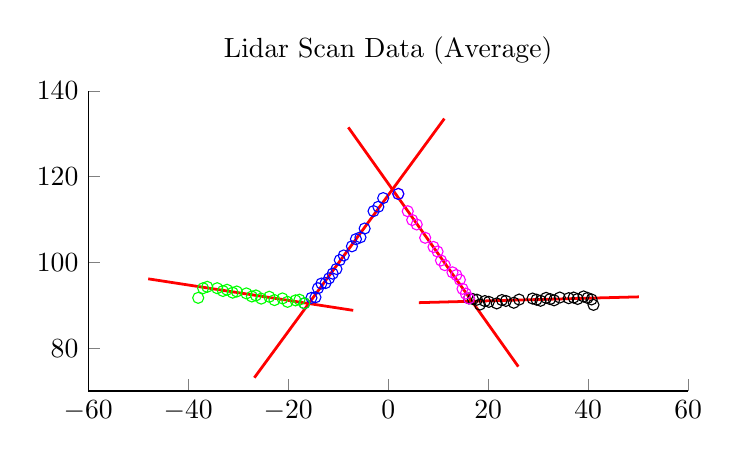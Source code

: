 % This file was created by matlab2tikz v0.4.0.
% Copyright (c) 2008--2013, Nico Schlömer <nico.schloemer@gmail.com>
% All rights reserved.
% 
% The latest updates can be retrieved from
%   http://www.mathworks.com/matlabcentral/fileexchange/22022-matlab2tikz
% where you can also make suggestions and rate matlab2tikz.
% 
% 
% 

% defining custom colors
\definecolor{mycolor1}{rgb}{1,0,1}%

\begin{tikzpicture}

\begin{axis}[%
width=3.0in,
height=1.5in,
unbounded coords=jump,
scale only axis,
xmin=-60,
xmax=60,
ymin=70,
ymax=140,
title={Lidar Scan Data (Average)},
axis x line*=bottom,
axis y line*=left
]
\addplot [
color=black,
only marks,
mark=o,
mark options={solid},
forget plot
]
table[row sep=crcr]{
41.055 90.086\\
40.674 91.355\\
39.875 91.706\\
39.073 92.05\\
37.886 91.464\\
37.086 91.791\\
36.1 91.646\\
34.32 91.794\\
33.176 91.15\\
32.379 91.436\\
31.58 91.715\\
30.461 91.039\\
29.666 91.301\\
28.868 91.557\\
26.186 91.32\\
25.12 90.581\\
23.536 91.006\\
22.741 91.208\\
21.71 90.43\\
20.129 90.796\\
19.336 90.968\\
18.342 90.153\\
17.745 91.291\\
16.948 91.443\\
16.149 91.587\\
};
\addplot [
color=mycolor1,
only marks,
mark=o,
mark options={solid},
forget plot
]
table[row sep=crcr]{
16.149 91.587\\
15.514 92.711\\
14.861 93.83\\
14.338 95.935\\
13.639 97.046\\
12.859 97.674\\
11.32 99.357\\
10.557 100.447\\
9.872 102.526\\
9.064 103.604\\
7.394 105.742\\
5.705 108.851\\
4.798 109.895\\
3.909 111.932\\
2.024 115.982\\
};
\addplot [
color=blue,
only marks,
mark=o,
mark options={solid},
forget plot
]
table[row sep=crcr]{
2.024 115.982\\
};
\addplot [
color=blue,
only marks,
mark=o,
mark options={solid},
forget plot
]
table[row sep=crcr]{
-1.004 114.996\\
-1.972 112.983\\
-2.932 111.962\\
-4.711 107.897\\
-5.548 105.855\\
-6.448 105.424\\
-7.255 103.747\\
-8.89 101.612\\
-9.68 100.535\\
-10.348 98.458\\
-11.094 97.37\\
-11.821 96.277\\
-12.531 95.179\\
-13.361 95.066\\
-14.042 93.957\\
-14.548 91.855\\
-15.349 91.725\\
-16.766 90.459\\
};
\addplot [
color=green,
only marks,
mark=o,
mark options={solid},
forget plot
]
table[row sep=crcr]{
-16.766 90.459\\
-17.745 91.291\\
-18.541 91.133\\
-20.129 90.796\\
-21.145 91.591\\
-22.741 91.208\\
-23.786 91.974\\
-25.388 91.545\\
-26.461 92.281\\
-27.265 92.047\\
-28.36 92.762\\
-30.284 93.204\\
-31.096 92.936\\
-32.231 93.606\\
-33.047 93.322\\
-34.202 93.969\\
-36.195 94.292\\
-37.017 93.972\\
-37.995 91.728\\
};
\addplot [
color=red,
solid,
line width=1.0pt,
forget plot
]
table[row sep=crcr]{
6.149 90.601\\
7.149 90.632\\
8.149 90.663\\
9.149 90.694\\
10.149 90.724\\
11.149 90.755\\
12.149 90.786\\
13.149 90.817\\
14.149 90.848\\
15.149 90.878\\
16.149 90.909\\
17.149 90.94\\
18.149 90.971\\
19.149 91.002\\
20.149 91.032\\
21.149 91.063\\
22.149 91.094\\
23.149 91.125\\
24.149 91.156\\
25.149 91.186\\
26.149 91.217\\
27.149 91.248\\
28.149 91.279\\
29.149 91.31\\
30.149 91.34\\
31.149 91.371\\
32.149 91.402\\
33.149 91.433\\
34.149 91.464\\
35.149 91.494\\
36.149 91.525\\
37.149 91.556\\
38.149 91.587\\
39.149 91.618\\
40.149 91.648\\
41.149 91.679\\
42.149 91.71\\
43.149 91.741\\
44.149 91.772\\
45.149 91.802\\
46.149 91.833\\
47.149 91.864\\
48.149 91.895\\
49.149 91.926\\
50.149 91.957\\
};
\addplot [
color=red,
solid,
line width=1.0pt,
forget plot
]
table[row sep=crcr]{
-7.976 131.501\\
-6.976 129.859\\
-5.976 128.217\\
-4.976 126.575\\
-3.976 124.934\\
-2.976 123.292\\
-1.976 121.65\\
-0.976 120.009\\
0.024 118.367\\
1.024 116.725\\
2.024 115.083\\
3.024 113.442\\
4.024 111.8\\
5.024 110.158\\
6.024 108.517\\
7.024 106.875\\
8.024 105.233\\
9.024 103.591\\
10.024 101.95\\
11.024 100.308\\
12.024 98.666\\
13.024 97.024\\
14.024 95.383\\
15.024 93.741\\
16.024 92.099\\
17.024 90.458\\
18.024 88.816\\
19.024 87.174\\
20.024 85.532\\
21.024 83.891\\
22.024 82.249\\
23.024 80.607\\
24.024 78.966\\
25.024 77.324\\
26.024 75.682\\
};
\addplot [
color=red,
solid,
line width=1.0pt,
forget plot
]
table[row sep=crcr]{
-26.766 73.089\\
-25.766 74.68\\
-24.766 76.271\\
-23.766 77.861\\
-22.766 79.452\\
-21.766 81.043\\
-20.766 82.634\\
-19.766 84.225\\
-18.766 85.816\\
-17.766 87.406\\
-16.766 88.997\\
-15.766 90.588\\
-14.766 92.179\\
-13.766 93.77\\
-12.766 95.361\\
-11.766 96.951\\
-10.766 98.542\\
-9.766 100.133\\
-8.766 101.724\\
-7.766 103.315\\
-6.766 104.906\\
-5.766 106.496\\
-4.766 108.087\\
-3.766 109.678\\
-2.766 111.269\\
-1.766 112.86\\
-0.766 114.451\\
0.234 116.042\\
1.234 117.632\\
2.234 119.223\\
3.234 120.814\\
4.234 122.405\\
5.234 123.996\\
6.234 125.587\\
7.234 127.177\\
8.234 128.768\\
9.234 130.359\\
10.234 131.95\\
11.234 133.541\\
};
\addplot [
color=red,
solid,
line width=1.0pt,
forget plot
]
table[row sep=crcr]{
-47.995 96.159\\
-46.995 95.98\\
-45.995 95.801\\
-44.995 95.621\\
-43.995 95.442\\
-42.995 95.263\\
-41.995 95.083\\
-40.995 94.904\\
-39.995 94.724\\
-38.995 94.545\\
-37.995 94.366\\
-36.995 94.186\\
-35.995 94.007\\
-34.995 93.827\\
-33.995 93.648\\
-32.995 93.469\\
-31.995 93.289\\
-30.995 93.11\\
-29.995 92.93\\
-28.995 92.751\\
-27.995 92.572\\
-26.995 92.392\\
-25.995 92.213\\
-24.995 92.033\\
-23.995 91.854\\
-22.995 91.675\\
-21.995 91.495\\
-20.995 91.316\\
-19.995 91.137\\
-18.995 90.957\\
-17.995 90.778\\
-16.995 90.598\\
-15.995 90.419\\
-14.995 90.24\\
-13.995 90.06\\
-12.995 89.881\\
-11.995 89.701\\
-10.995 89.522\\
-9.995 89.343\\
-8.995 89.163\\
-7.995 88.984\\
-6.995 88.804\\
};
\end{axis}
\end{tikzpicture}%